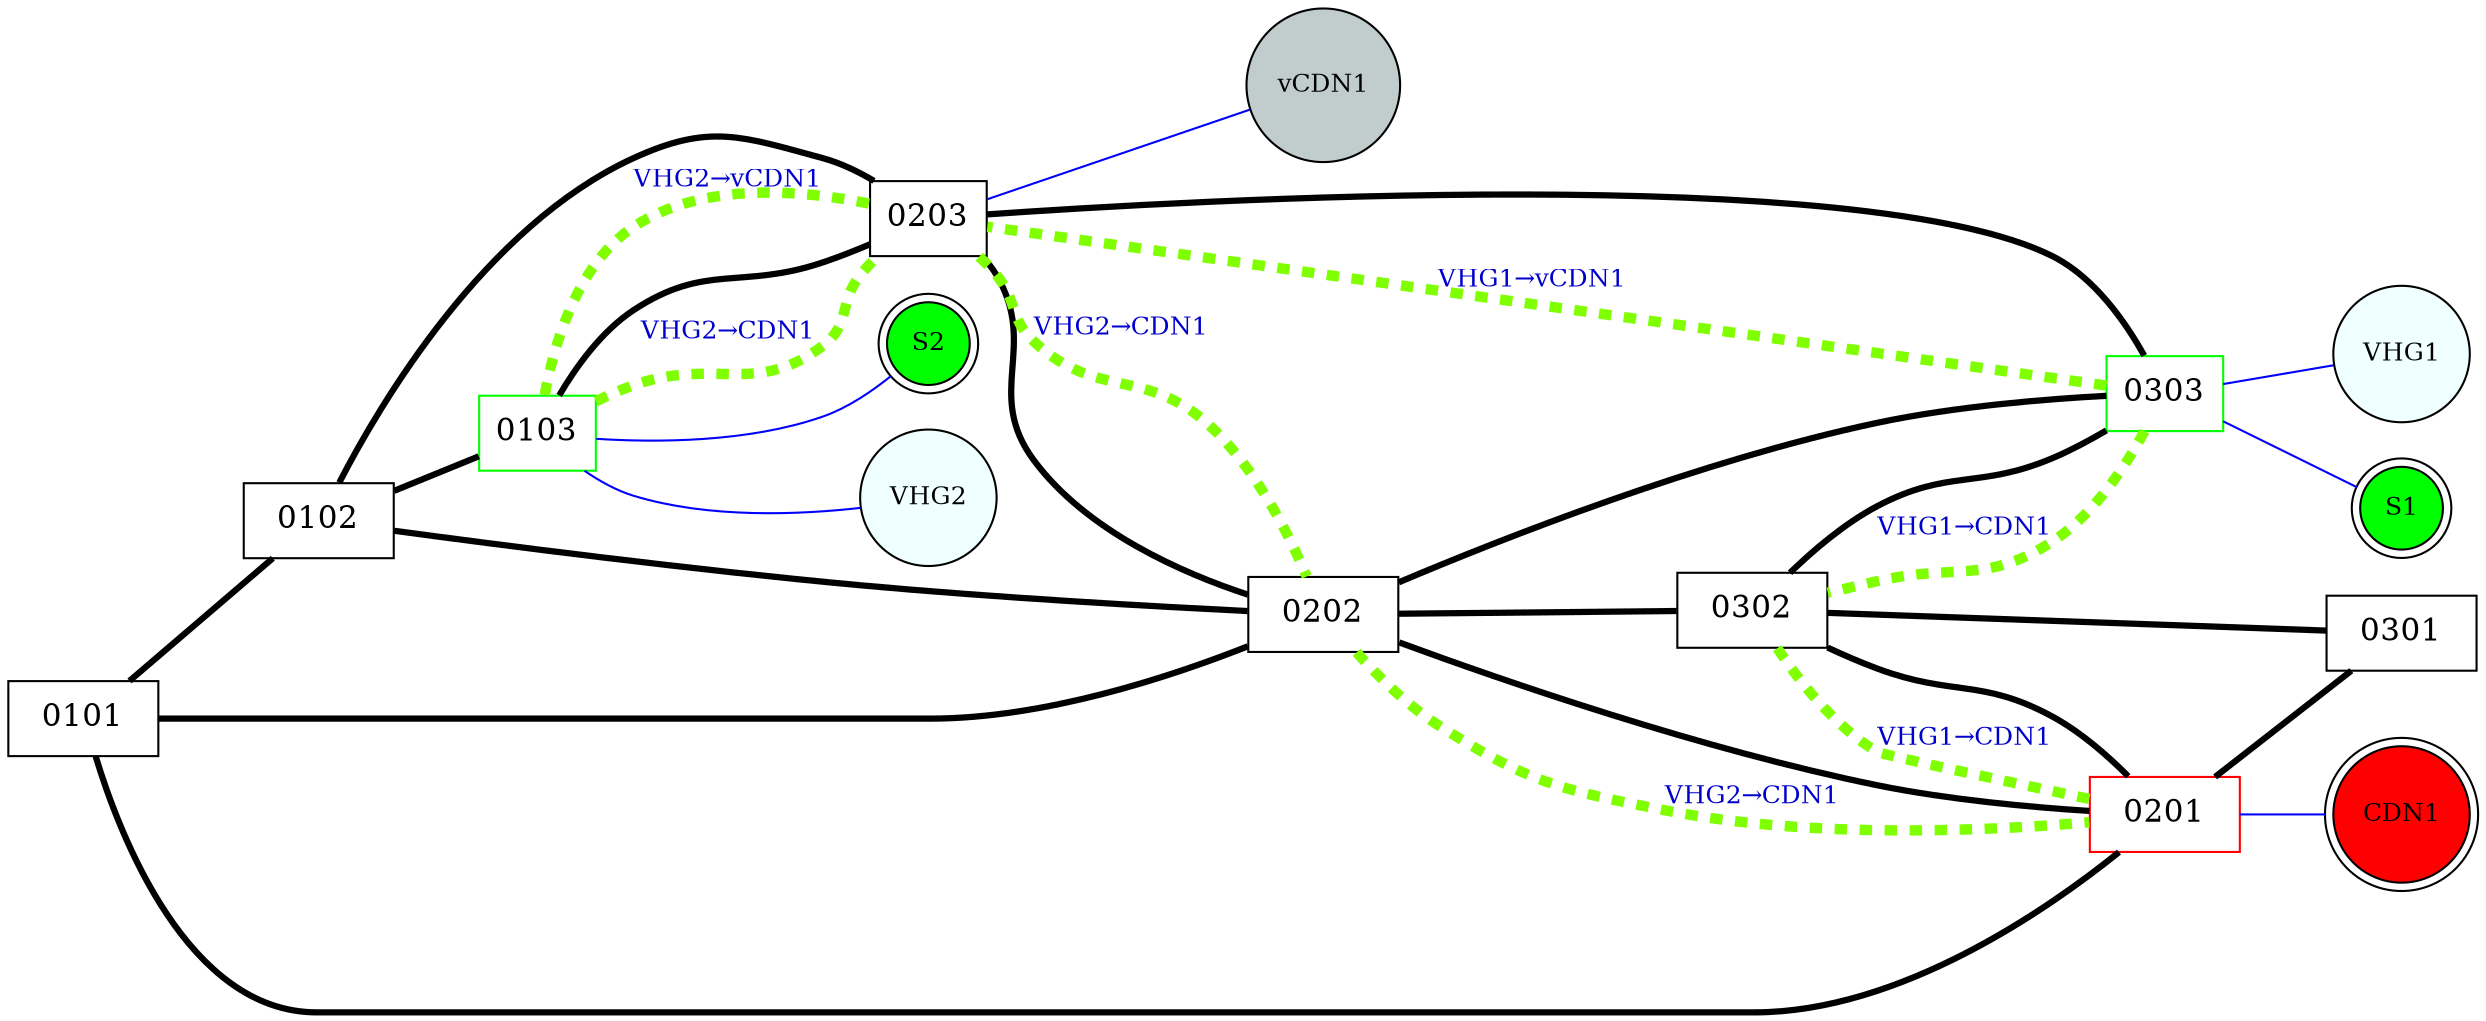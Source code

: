 graph{rankdir=LR;overlap = voronoi;



 subgraph{


0101 [shape=box,style=filled,fillcolor=white,color=black,width=1.000000,fontsize=15];
0103 [shape=box,style=filled,fillcolor=white,color=green1,width=0.529412,fontsize=15];
0102 [shape=box,style=filled,fillcolor=white,color=black,width=1.000000,fontsize=15];
0202 [shape=box,style=filled,fillcolor=white,color=black,width=1.000000,fontsize=15];
0203 [shape=box,style=filled,fillcolor=white,color=black,width=0.000000,fontsize=15];
0201 [shape=box,style=filled,fillcolor=white,color=red1,width=1.000000,fontsize=15];
0303 [shape=box,style=filled,fillcolor=white,color=green1,width=0.529412,fontsize=15];
0302 [shape=box,style=filled,fillcolor=white,color=black,width=1.000000,fontsize=15];
0301 [shape=box,style=filled,fillcolor=white,color=black,width=1.000000,fontsize=15];
0101--0102 [penwidth="3",fontsize=15,len=2,label=" "];
 0101--0201 [penwidth="3",fontsize=15,len=2,label=" "];
 0101--0202 [penwidth="3",fontsize=15,len=2,label=" "];
 0102--0103 [penwidth="3",fontsize=15,len=2,label=" "];
 0102--0202 [penwidth="3",fontsize=15,len=2,label=" "];
 0102--0203 [penwidth="3",fontsize=15,len=2,label=" "];
 0103--0203 [penwidth="3",fontsize=15,len=2,label=" "];
 0201--0202 [penwidth="3",fontsize=15,len=2,label=" "];
 0201--0301 [penwidth="3",fontsize=15,len=2,label=" "];
 0201--0302 [penwidth="3",fontsize=15,len=2,label=" "];
 0202--0203 [penwidth="3",fontsize=15,len=2,label=" "];
 0202--0302 [penwidth="3",fontsize=15,len=2,label=" "];
 0202--0303 [penwidth="3",fontsize=15,len=2,label=" "];
 0203--0303 [penwidth="3",fontsize=15,len=2,label=" "];
 0301--0302 [penwidth="3",fontsize=15,len=2,label=" "];
 0302--0303 [penwidth="3",fontsize=15,len=2,label=" "];
 0103--S2[color=blue,len=1.5,label=" "];
S2[shape=doublecircle,fillcolor=green,style=filled,fontsize=12];
0103--VHG2[color=blue,len=1.5,label=" "];
VHG2[shape=circle,fillcolor=azure1,style=filled,fontsize=12];
0201--CDN1[color=blue,len=1.5,label=" "];
CDN1[shape=doublecircle,fillcolor=red,style=filled,fontsize=12];
0203--vCDN1[color=blue,len=1.5,label=" "];
vCDN1[shape=circle,fillcolor=azure3,style=filled,fontsize=12];
0303--S1[color=blue,len=1.5,label=" "];
S1[shape=doublecircle,fillcolor=green,style=filled,fontsize=12];
0303--VHG1[color=blue,len=1.5,label=" "];
VHG1[shape=circle,fillcolor=azure1,style=filled,fontsize=12];
}
subgraph{
 edge[color=chartreuse,weight=0];
0103--0203 [ style=dashed,label="VHG2&#8594;CDN1",fontcolor=blue3 ,fontsize=12,penwidth=5];
 0103--0203 [ style=dashed,label="VHG2&#8594;vCDN1",fontcolor=blue3 ,fontsize=12,penwidth=5];
 0202--0201 [ style=dashed,label="VHG2&#8594;CDN1",fontcolor=blue3 ,fontsize=12,penwidth=5];
 0203--0202 [ style=dashed,label="VHG2&#8594;CDN1",fontcolor=blue3 ,fontsize=12,penwidth=5];
 0302--0201 [ style=dashed,label="VHG1&#8594;CDN1",fontcolor=blue3 ,fontsize=12,penwidth=5];
 0303--0203 [ style=dashed,label="VHG1&#8594;vCDN1",fontcolor=blue3 ,fontsize=12,penwidth=5];
 0303--0302 [ style=dashed,label="VHG1&#8594;CDN1",fontcolor=blue3 ,fontsize=12,penwidth=5];
 }

}
